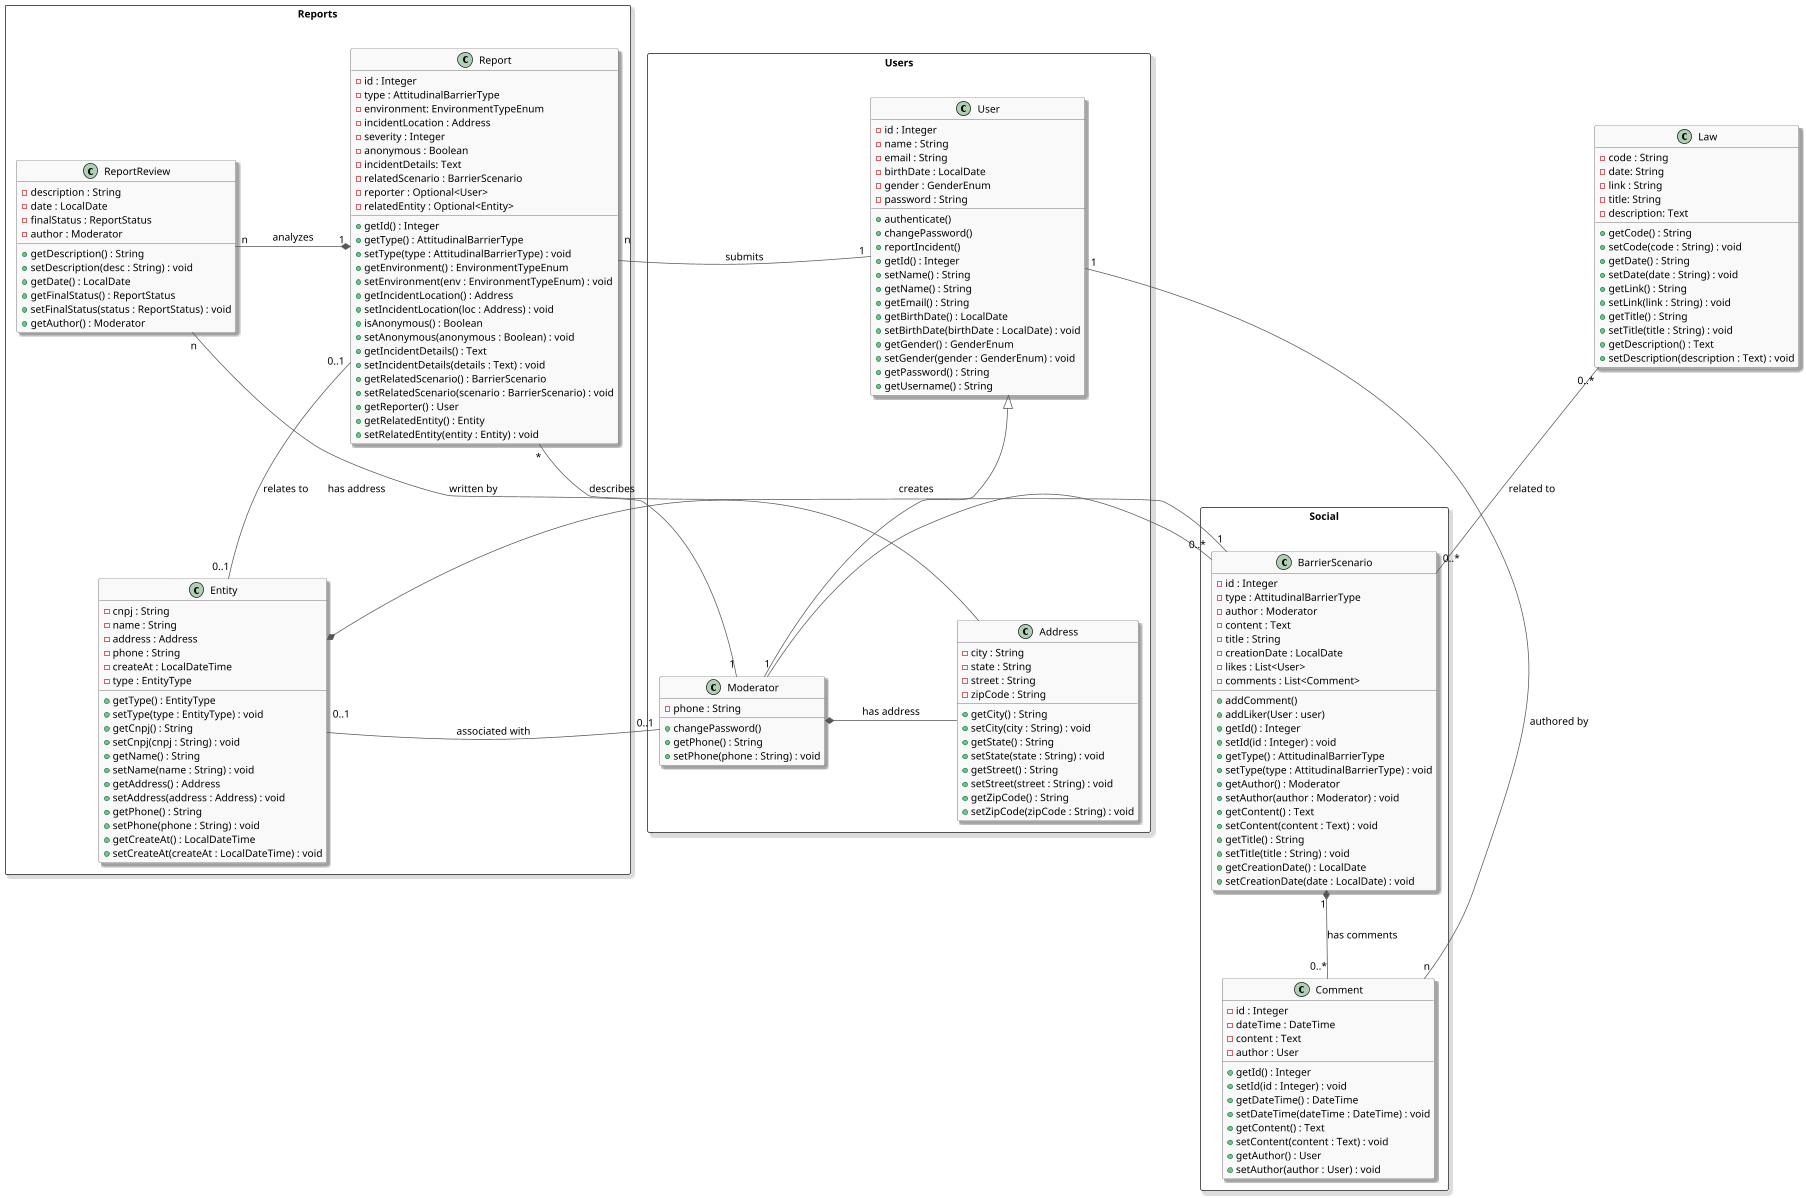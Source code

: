 @startuml
skinparam Dpi 70
skinparam shadowing true
skinparam Nodesep 100
skinparam Ranksep 100
skinparam classBackgroundColor #F9F9F9
skinparam classBorderColor #444444
skinparam classArrowColor #555555
skinparam noteBackgroundColor #FFF9C4
skinparam noteBorderColor #E0E0E0
skinparam groupInheritance 1
skinparam defaultFontName "Arial"
skinparam defaultFontSize 14


package "Users" <<Rectangle>> {
    class User {
        - id : Integer
        - name : String
        - email : String
        - birthDate : LocalDate
        - gender : GenderEnum
        - password : String
        + authenticate()
        + changePassword()
        + reportIncident()
        + getId() : Integer
        + setName() : String
        + getName() : String
        + getEmail() : String
        + getBirthDate() : LocalDate
        + setBirthDate(birthDate : LocalDate) : void
        + getGender() : GenderEnum
        + setGender(gender : GenderEnum) : void
        + getPassword() : String
        + getUsername() : String
    }

    class Moderator {
        - phone : String
        + changePassword()
        + getPhone() : String
        + setPhone(phone : String) : void
    }

    class Address {
        - city : String
        - state : String
        - street : String
        - zipCode : String
        + getCity() : String
        + setCity(city : String) : void
        + getState() : String
        + setState(state : String) : void
        + getStreet() : String
        + setStreet(street : String) : void
        + getZipCode() : String
        + setZipCode(zipCode : String) : void
    }
}

package "Social" <<Rectangle>> {
    class BarrierScenario {
        - id : Integer
        - type : AttitudinalBarrierType
        - author : Moderator
        - content : Text
        - title : String
        - creationDate : LocalDate
        - likes : List<User>
        - comments : List<Comment>
        + addComment()
        + addLiker(User : user)
        + getId() : Integer
        + setId(id : Integer) : void
        + getType() : AttitudinalBarrierType
        + setType(type : AttitudinalBarrierType) : void
        + getAuthor() : Moderator
        + setAuthor(author : Moderator) : void
        + getContent() : Text
        + setContent(content : Text) : void
        + getTitle() : String
        + setTitle(title : String) : void
        + getCreationDate() : LocalDate
        + setCreationDate(date : LocalDate) : void
    }

    class Comment {
        - id : Integer
        - dateTime : DateTime
        - content : Text
        - author : User
        + getId() : Integer
        + setId(id : Integer) : void
        + getDateTime() : DateTime
        + setDateTime(dateTime : DateTime) : void
        + getContent() : Text
        + setContent(content : Text) : void
        + getAuthor() : User
        + setAuthor(author : User) : void
    }
}

class Law {
    - code : String
    - date: String
    - link : String
    - title: String
    - description: Text
    + getCode() : String
    + setCode(code : String) : void
    + getDate() : String
    + setDate(date : String) : void
    + getLink() : String
    + setLink(link : String) : void
    + getTitle() : String
    + setTitle(title : String) : void
    + getDescription() : Text
    + setDescription(description : Text) : void
}

package "Reports" <<Rectangle>> {
    class Report {
        - id : Integer
        - type : AttitudinalBarrierType
        - environment: EnvironmentTypeEnum
        - incidentLocation : Address
        - severity : Integer
        - anonymous : Boolean
        - incidentDetails: Text
        - relatedScenario : BarrierScenario
        - reporter : Optional<User>
        - relatedEntity : Optional<Entity>
        + getId() : Integer
        + getType() : AttitudinalBarrierType
        + setType(type : AttitudinalBarrierType) : void
        + getEnvironment() : EnvironmentTypeEnum
        + setEnvironment(env : EnvironmentTypeEnum) : void
        + getIncidentLocation() : Address
        + setIncidentLocation(loc : Address) : void
        + isAnonymous() : Boolean
        + setAnonymous(anonymous : Boolean) : void
        + getIncidentDetails() : Text
        + setIncidentDetails(details : Text) : void
        + getRelatedScenario() : BarrierScenario
        + setRelatedScenario(scenario : BarrierScenario) : void
        + getReporter() : User
        + getRelatedEntity() : Entity
        + setRelatedEntity(entity : Entity) : void
    }

    class ReportReview {
        - description : String
        - date : LocalDate
        - finalStatus : ReportStatus
        - author : Moderator
        + getDescription() : String
        + setDescription(desc : String) : void
        + getDate() : LocalDate
        + getFinalStatus() : ReportStatus
        + setFinalStatus(status : ReportStatus) : void
        + getAuthor() : Moderator
    }

    class Entity {
        - cnpj : String
        - name : String
        - address : Address
        - phone : String
        - createAt : LocalDateTime
        - type : EntityType
        + getType() : EntityType
        + setType(type : EntityType) : void
        + getCnpj() : String
        + setCnpj(cnpj : String) : void
        + getName() : String
        + setName(name : String) : void
        + getAddress() : Address
        + setAddress(address : Address) : void
        + getPhone() : String
        + setPhone(phone : String) : void
        + getCreateAt() : LocalDateTime
        + setCreateAt(createAt : LocalDateTime) : void
    }
}

User <|-- Moderator
User "1" -- "n" Report : "submits"
ReportReview "n" -- "1" Moderator : "written by"
ReportReview "n" -* "1" Report : "analyzes"
Comment "n" -- "1" User : "authored by"
Moderator *- Address : "has address"
Moderator "1" -- "0..*" BarrierScenario : "creates"
Report "*" -- "1" BarrierScenario : "describes"
BarrierScenario "1" *-- "0..*" Comment : "has comments"
Law "0..*" -- "0..*" BarrierScenario : "related to"
Report "0..1" -- "0..1" Entity : "relates to"
Entity *- Address : "has address"
Moderator "0..1" -- "0..1" Entity : "associated with"
@enduml